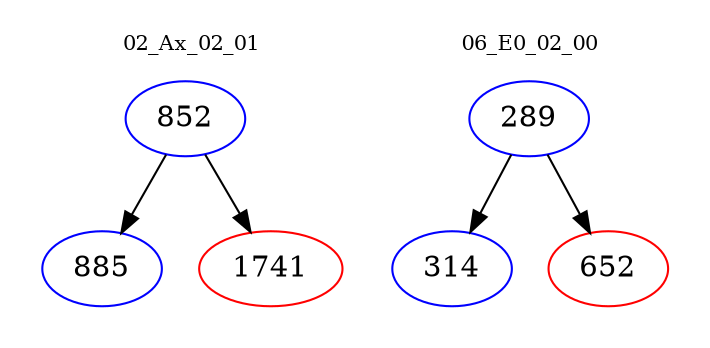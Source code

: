 digraph{
subgraph cluster_0 {
color = white
label = "02_Ax_02_01";
fontsize=10;
T0_852 [label="852", color="blue"]
T0_852 -> T0_885 [color="black"]
T0_885 [label="885", color="blue"]
T0_852 -> T0_1741 [color="black"]
T0_1741 [label="1741", color="red"]
}
subgraph cluster_1 {
color = white
label = "06_E0_02_00";
fontsize=10;
T1_289 [label="289", color="blue"]
T1_289 -> T1_314 [color="black"]
T1_314 [label="314", color="blue"]
T1_289 -> T1_652 [color="black"]
T1_652 [label="652", color="red"]
}
}
